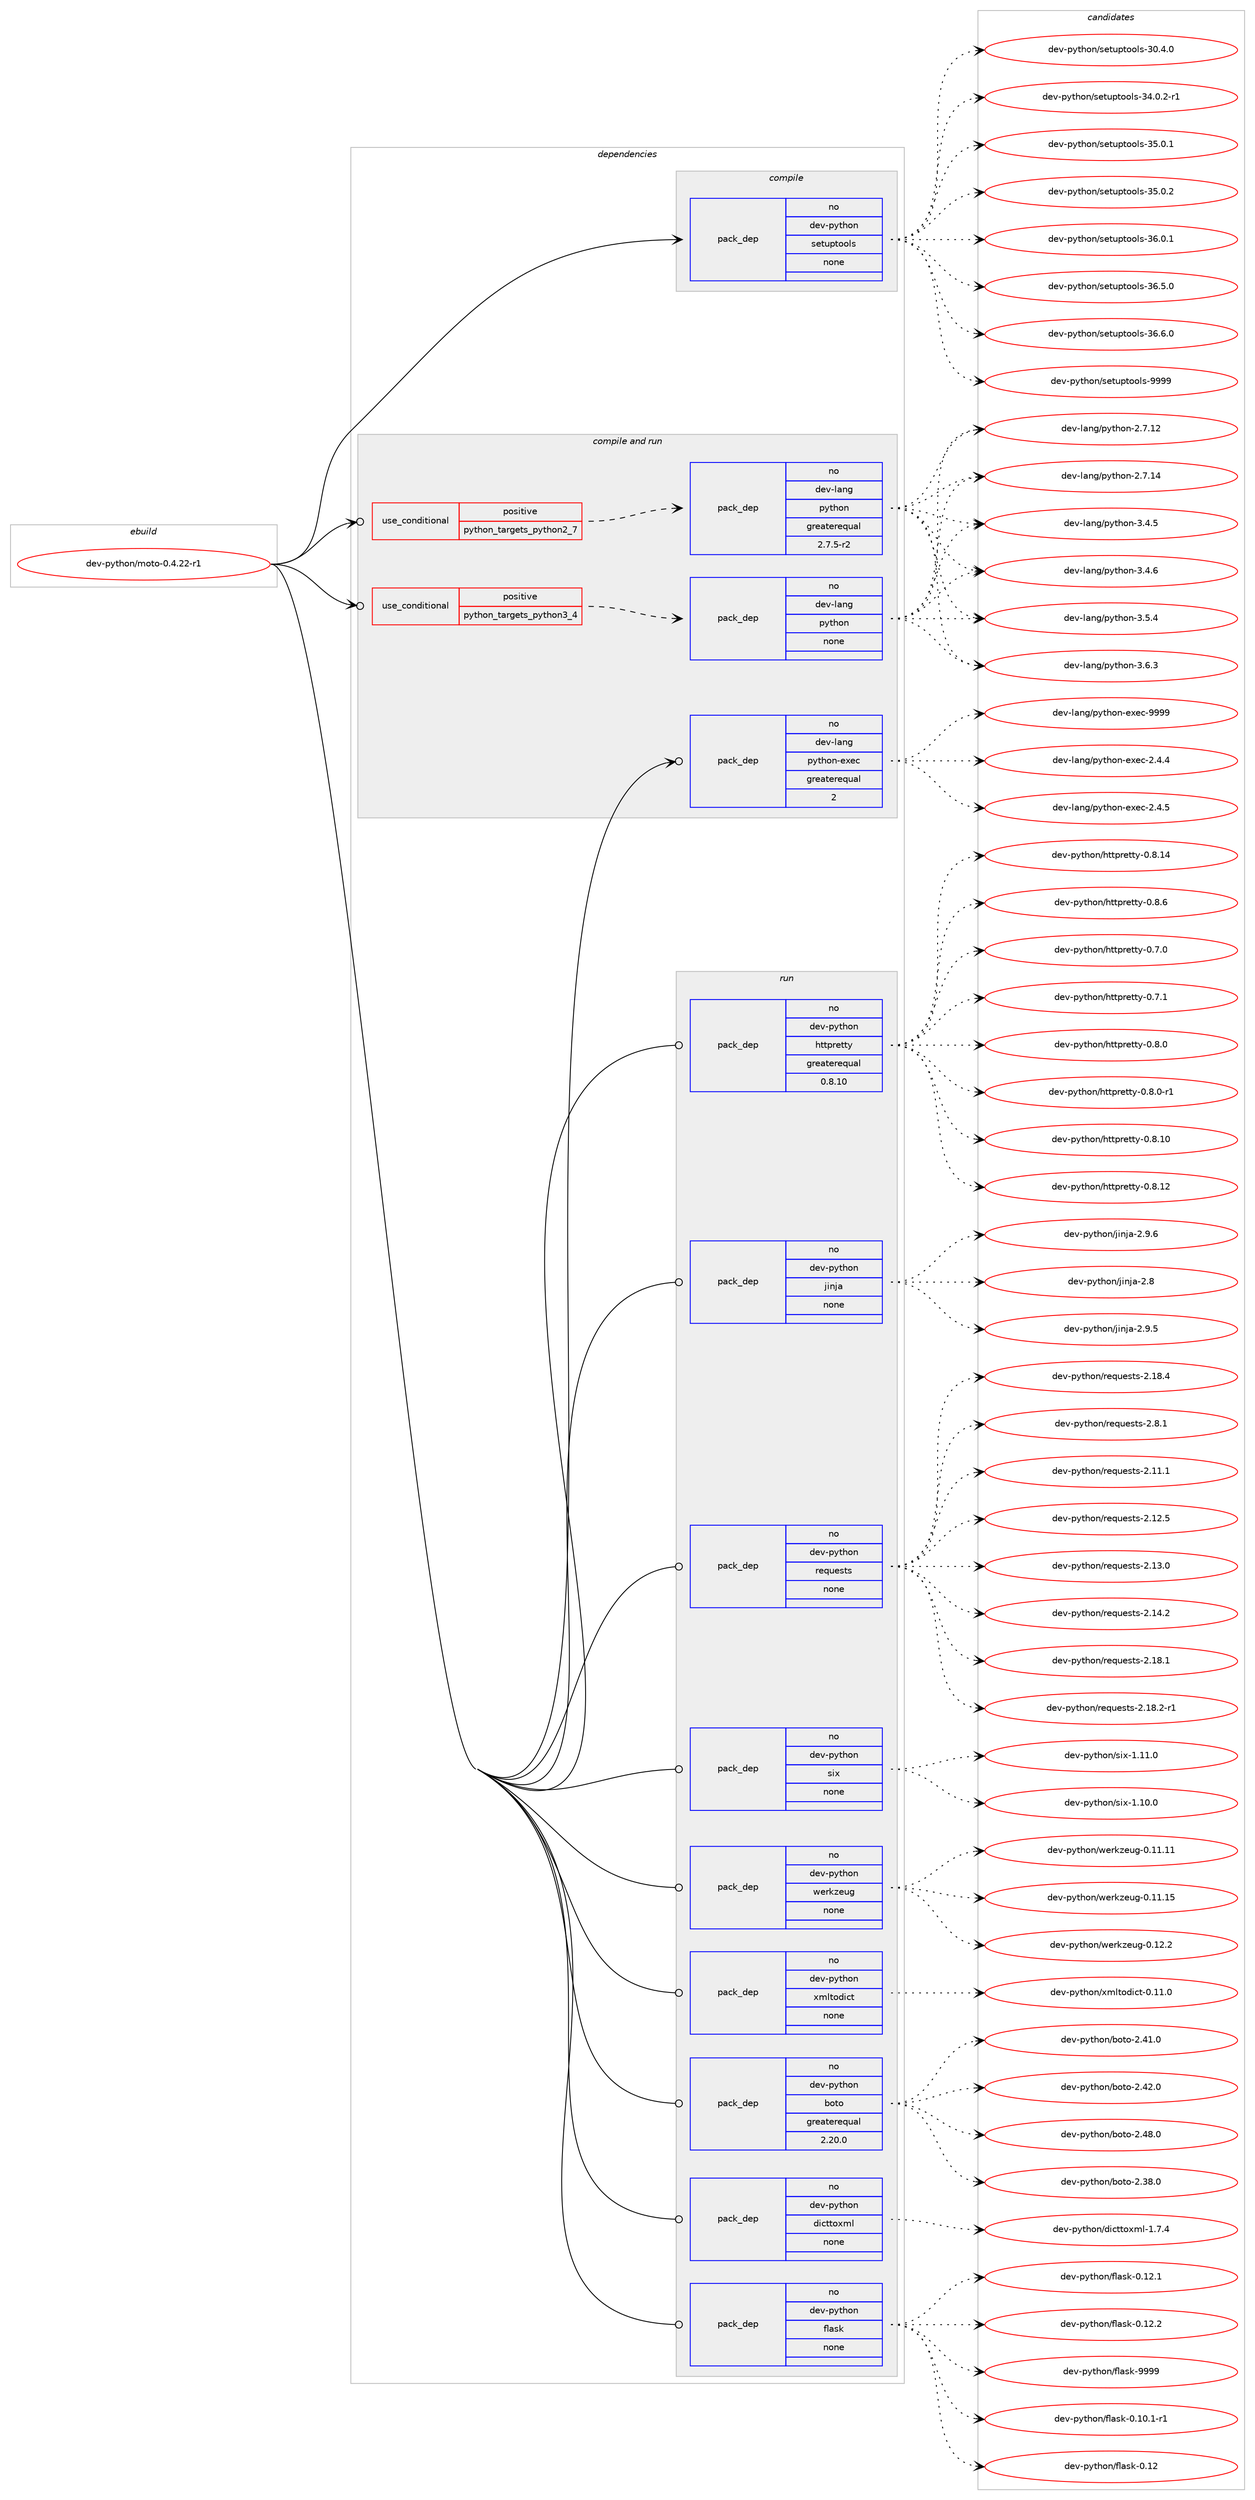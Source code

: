 digraph prolog {

# *************
# Graph options
# *************

newrank=true;
concentrate=true;
compound=true;
graph [rankdir=LR,fontname=Helvetica,fontsize=10,ranksep=1.5];#, ranksep=2.5, nodesep=0.2];
edge  [arrowhead=vee];
node  [fontname=Helvetica,fontsize=10];

# **********
# The ebuild
# **********

subgraph cluster_leftcol {
color=gray;
rank=same;
label=<<i>ebuild</i>>;
id [label="dev-python/moto-0.4.22-r1", color=red, width=4, href="../dev-python/moto-0.4.22-r1.svg"];
}

# ****************
# The dependencies
# ****************

subgraph cluster_midcol {
color=gray;
label=<<i>dependencies</i>>;
subgraph cluster_compile {
fillcolor="#eeeeee";
style=filled;
label=<<i>compile</i>>;
subgraph pack127150 {
dependency166655 [label=<<TABLE BORDER="0" CELLBORDER="1" CELLSPACING="0" CELLPADDING="4" WIDTH="220"><TR><TD ROWSPAN="6" CELLPADDING="30">pack_dep</TD></TR><TR><TD WIDTH="110">no</TD></TR><TR><TD>dev-python</TD></TR><TR><TD>setuptools</TD></TR><TR><TD>none</TD></TR><TR><TD></TD></TR></TABLE>>, shape=none, color=blue];
}
id:e -> dependency166655:w [weight=20,style="solid",arrowhead="vee"];
}
subgraph cluster_compileandrun {
fillcolor="#eeeeee";
style=filled;
label=<<i>compile and run</i>>;
subgraph cond35650 {
dependency166656 [label=<<TABLE BORDER="0" CELLBORDER="1" CELLSPACING="0" CELLPADDING="4"><TR><TD ROWSPAN="3" CELLPADDING="10">use_conditional</TD></TR><TR><TD>positive</TD></TR><TR><TD>python_targets_python2_7</TD></TR></TABLE>>, shape=none, color=red];
subgraph pack127151 {
dependency166657 [label=<<TABLE BORDER="0" CELLBORDER="1" CELLSPACING="0" CELLPADDING="4" WIDTH="220"><TR><TD ROWSPAN="6" CELLPADDING="30">pack_dep</TD></TR><TR><TD WIDTH="110">no</TD></TR><TR><TD>dev-lang</TD></TR><TR><TD>python</TD></TR><TR><TD>greaterequal</TD></TR><TR><TD>2.7.5-r2</TD></TR></TABLE>>, shape=none, color=blue];
}
dependency166656:e -> dependency166657:w [weight=20,style="dashed",arrowhead="vee"];
}
id:e -> dependency166656:w [weight=20,style="solid",arrowhead="odotvee"];
subgraph cond35651 {
dependency166658 [label=<<TABLE BORDER="0" CELLBORDER="1" CELLSPACING="0" CELLPADDING="4"><TR><TD ROWSPAN="3" CELLPADDING="10">use_conditional</TD></TR><TR><TD>positive</TD></TR><TR><TD>python_targets_python3_4</TD></TR></TABLE>>, shape=none, color=red];
subgraph pack127152 {
dependency166659 [label=<<TABLE BORDER="0" CELLBORDER="1" CELLSPACING="0" CELLPADDING="4" WIDTH="220"><TR><TD ROWSPAN="6" CELLPADDING="30">pack_dep</TD></TR><TR><TD WIDTH="110">no</TD></TR><TR><TD>dev-lang</TD></TR><TR><TD>python</TD></TR><TR><TD>none</TD></TR><TR><TD></TD></TR></TABLE>>, shape=none, color=blue];
}
dependency166658:e -> dependency166659:w [weight=20,style="dashed",arrowhead="vee"];
}
id:e -> dependency166658:w [weight=20,style="solid",arrowhead="odotvee"];
subgraph pack127153 {
dependency166660 [label=<<TABLE BORDER="0" CELLBORDER="1" CELLSPACING="0" CELLPADDING="4" WIDTH="220"><TR><TD ROWSPAN="6" CELLPADDING="30">pack_dep</TD></TR><TR><TD WIDTH="110">no</TD></TR><TR><TD>dev-lang</TD></TR><TR><TD>python-exec</TD></TR><TR><TD>greaterequal</TD></TR><TR><TD>2</TD></TR></TABLE>>, shape=none, color=blue];
}
id:e -> dependency166660:w [weight=20,style="solid",arrowhead="odotvee"];
}
subgraph cluster_run {
fillcolor="#eeeeee";
style=filled;
label=<<i>run</i>>;
subgraph pack127154 {
dependency166661 [label=<<TABLE BORDER="0" CELLBORDER="1" CELLSPACING="0" CELLPADDING="4" WIDTH="220"><TR><TD ROWSPAN="6" CELLPADDING="30">pack_dep</TD></TR><TR><TD WIDTH="110">no</TD></TR><TR><TD>dev-python</TD></TR><TR><TD>boto</TD></TR><TR><TD>greaterequal</TD></TR><TR><TD>2.20.0</TD></TR></TABLE>>, shape=none, color=blue];
}
id:e -> dependency166661:w [weight=20,style="solid",arrowhead="odot"];
subgraph pack127155 {
dependency166662 [label=<<TABLE BORDER="0" CELLBORDER="1" CELLSPACING="0" CELLPADDING="4" WIDTH="220"><TR><TD ROWSPAN="6" CELLPADDING="30">pack_dep</TD></TR><TR><TD WIDTH="110">no</TD></TR><TR><TD>dev-python</TD></TR><TR><TD>dicttoxml</TD></TR><TR><TD>none</TD></TR><TR><TD></TD></TR></TABLE>>, shape=none, color=blue];
}
id:e -> dependency166662:w [weight=20,style="solid",arrowhead="odot"];
subgraph pack127156 {
dependency166663 [label=<<TABLE BORDER="0" CELLBORDER="1" CELLSPACING="0" CELLPADDING="4" WIDTH="220"><TR><TD ROWSPAN="6" CELLPADDING="30">pack_dep</TD></TR><TR><TD WIDTH="110">no</TD></TR><TR><TD>dev-python</TD></TR><TR><TD>flask</TD></TR><TR><TD>none</TD></TR><TR><TD></TD></TR></TABLE>>, shape=none, color=blue];
}
id:e -> dependency166663:w [weight=20,style="solid",arrowhead="odot"];
subgraph pack127157 {
dependency166664 [label=<<TABLE BORDER="0" CELLBORDER="1" CELLSPACING="0" CELLPADDING="4" WIDTH="220"><TR><TD ROWSPAN="6" CELLPADDING="30">pack_dep</TD></TR><TR><TD WIDTH="110">no</TD></TR><TR><TD>dev-python</TD></TR><TR><TD>httpretty</TD></TR><TR><TD>greaterequal</TD></TR><TR><TD>0.8.10</TD></TR></TABLE>>, shape=none, color=blue];
}
id:e -> dependency166664:w [weight=20,style="solid",arrowhead="odot"];
subgraph pack127158 {
dependency166665 [label=<<TABLE BORDER="0" CELLBORDER="1" CELLSPACING="0" CELLPADDING="4" WIDTH="220"><TR><TD ROWSPAN="6" CELLPADDING="30">pack_dep</TD></TR><TR><TD WIDTH="110">no</TD></TR><TR><TD>dev-python</TD></TR><TR><TD>jinja</TD></TR><TR><TD>none</TD></TR><TR><TD></TD></TR></TABLE>>, shape=none, color=blue];
}
id:e -> dependency166665:w [weight=20,style="solid",arrowhead="odot"];
subgraph pack127159 {
dependency166666 [label=<<TABLE BORDER="0" CELLBORDER="1" CELLSPACING="0" CELLPADDING="4" WIDTH="220"><TR><TD ROWSPAN="6" CELLPADDING="30">pack_dep</TD></TR><TR><TD WIDTH="110">no</TD></TR><TR><TD>dev-python</TD></TR><TR><TD>requests</TD></TR><TR><TD>none</TD></TR><TR><TD></TD></TR></TABLE>>, shape=none, color=blue];
}
id:e -> dependency166666:w [weight=20,style="solid",arrowhead="odot"];
subgraph pack127160 {
dependency166667 [label=<<TABLE BORDER="0" CELLBORDER="1" CELLSPACING="0" CELLPADDING="4" WIDTH="220"><TR><TD ROWSPAN="6" CELLPADDING="30">pack_dep</TD></TR><TR><TD WIDTH="110">no</TD></TR><TR><TD>dev-python</TD></TR><TR><TD>six</TD></TR><TR><TD>none</TD></TR><TR><TD></TD></TR></TABLE>>, shape=none, color=blue];
}
id:e -> dependency166667:w [weight=20,style="solid",arrowhead="odot"];
subgraph pack127161 {
dependency166668 [label=<<TABLE BORDER="0" CELLBORDER="1" CELLSPACING="0" CELLPADDING="4" WIDTH="220"><TR><TD ROWSPAN="6" CELLPADDING="30">pack_dep</TD></TR><TR><TD WIDTH="110">no</TD></TR><TR><TD>dev-python</TD></TR><TR><TD>werkzeug</TD></TR><TR><TD>none</TD></TR><TR><TD></TD></TR></TABLE>>, shape=none, color=blue];
}
id:e -> dependency166668:w [weight=20,style="solid",arrowhead="odot"];
subgraph pack127162 {
dependency166669 [label=<<TABLE BORDER="0" CELLBORDER="1" CELLSPACING="0" CELLPADDING="4" WIDTH="220"><TR><TD ROWSPAN="6" CELLPADDING="30">pack_dep</TD></TR><TR><TD WIDTH="110">no</TD></TR><TR><TD>dev-python</TD></TR><TR><TD>xmltodict</TD></TR><TR><TD>none</TD></TR><TR><TD></TD></TR></TABLE>>, shape=none, color=blue];
}
id:e -> dependency166669:w [weight=20,style="solid",arrowhead="odot"];
}
}

# **************
# The candidates
# **************

subgraph cluster_choices {
rank=same;
color=gray;
label=<<i>candidates</i>>;

subgraph choice127150 {
color=black;
nodesep=1;
choice100101118451121211161041111104711510111611711211611111110811545514846524648 [label="dev-python/setuptools-30.4.0", color=red, width=4,href="../dev-python/setuptools-30.4.0.svg"];
choice1001011184511212111610411111047115101116117112116111111108115455152464846504511449 [label="dev-python/setuptools-34.0.2-r1", color=red, width=4,href="../dev-python/setuptools-34.0.2-r1.svg"];
choice100101118451121211161041111104711510111611711211611111110811545515346484649 [label="dev-python/setuptools-35.0.1", color=red, width=4,href="../dev-python/setuptools-35.0.1.svg"];
choice100101118451121211161041111104711510111611711211611111110811545515346484650 [label="dev-python/setuptools-35.0.2", color=red, width=4,href="../dev-python/setuptools-35.0.2.svg"];
choice100101118451121211161041111104711510111611711211611111110811545515446484649 [label="dev-python/setuptools-36.0.1", color=red, width=4,href="../dev-python/setuptools-36.0.1.svg"];
choice100101118451121211161041111104711510111611711211611111110811545515446534648 [label="dev-python/setuptools-36.5.0", color=red, width=4,href="../dev-python/setuptools-36.5.0.svg"];
choice100101118451121211161041111104711510111611711211611111110811545515446544648 [label="dev-python/setuptools-36.6.0", color=red, width=4,href="../dev-python/setuptools-36.6.0.svg"];
choice10010111845112121116104111110471151011161171121161111111081154557575757 [label="dev-python/setuptools-9999", color=red, width=4,href="../dev-python/setuptools-9999.svg"];
dependency166655:e -> choice100101118451121211161041111104711510111611711211611111110811545514846524648:w [style=dotted,weight="100"];
dependency166655:e -> choice1001011184511212111610411111047115101116117112116111111108115455152464846504511449:w [style=dotted,weight="100"];
dependency166655:e -> choice100101118451121211161041111104711510111611711211611111110811545515346484649:w [style=dotted,weight="100"];
dependency166655:e -> choice100101118451121211161041111104711510111611711211611111110811545515346484650:w [style=dotted,weight="100"];
dependency166655:e -> choice100101118451121211161041111104711510111611711211611111110811545515446484649:w [style=dotted,weight="100"];
dependency166655:e -> choice100101118451121211161041111104711510111611711211611111110811545515446534648:w [style=dotted,weight="100"];
dependency166655:e -> choice100101118451121211161041111104711510111611711211611111110811545515446544648:w [style=dotted,weight="100"];
dependency166655:e -> choice10010111845112121116104111110471151011161171121161111111081154557575757:w [style=dotted,weight="100"];
}
subgraph choice127151 {
color=black;
nodesep=1;
choice10010111845108971101034711212111610411111045504655464950 [label="dev-lang/python-2.7.12", color=red, width=4,href="../dev-lang/python-2.7.12.svg"];
choice10010111845108971101034711212111610411111045504655464952 [label="dev-lang/python-2.7.14", color=red, width=4,href="../dev-lang/python-2.7.14.svg"];
choice100101118451089711010347112121116104111110455146524653 [label="dev-lang/python-3.4.5", color=red, width=4,href="../dev-lang/python-3.4.5.svg"];
choice100101118451089711010347112121116104111110455146524654 [label="dev-lang/python-3.4.6", color=red, width=4,href="../dev-lang/python-3.4.6.svg"];
choice100101118451089711010347112121116104111110455146534652 [label="dev-lang/python-3.5.4", color=red, width=4,href="../dev-lang/python-3.5.4.svg"];
choice100101118451089711010347112121116104111110455146544651 [label="dev-lang/python-3.6.3", color=red, width=4,href="../dev-lang/python-3.6.3.svg"];
dependency166657:e -> choice10010111845108971101034711212111610411111045504655464950:w [style=dotted,weight="100"];
dependency166657:e -> choice10010111845108971101034711212111610411111045504655464952:w [style=dotted,weight="100"];
dependency166657:e -> choice100101118451089711010347112121116104111110455146524653:w [style=dotted,weight="100"];
dependency166657:e -> choice100101118451089711010347112121116104111110455146524654:w [style=dotted,weight="100"];
dependency166657:e -> choice100101118451089711010347112121116104111110455146534652:w [style=dotted,weight="100"];
dependency166657:e -> choice100101118451089711010347112121116104111110455146544651:w [style=dotted,weight="100"];
}
subgraph choice127152 {
color=black;
nodesep=1;
choice10010111845108971101034711212111610411111045504655464950 [label="dev-lang/python-2.7.12", color=red, width=4,href="../dev-lang/python-2.7.12.svg"];
choice10010111845108971101034711212111610411111045504655464952 [label="dev-lang/python-2.7.14", color=red, width=4,href="../dev-lang/python-2.7.14.svg"];
choice100101118451089711010347112121116104111110455146524653 [label="dev-lang/python-3.4.5", color=red, width=4,href="../dev-lang/python-3.4.5.svg"];
choice100101118451089711010347112121116104111110455146524654 [label="dev-lang/python-3.4.6", color=red, width=4,href="../dev-lang/python-3.4.6.svg"];
choice100101118451089711010347112121116104111110455146534652 [label="dev-lang/python-3.5.4", color=red, width=4,href="../dev-lang/python-3.5.4.svg"];
choice100101118451089711010347112121116104111110455146544651 [label="dev-lang/python-3.6.3", color=red, width=4,href="../dev-lang/python-3.6.3.svg"];
dependency166659:e -> choice10010111845108971101034711212111610411111045504655464950:w [style=dotted,weight="100"];
dependency166659:e -> choice10010111845108971101034711212111610411111045504655464952:w [style=dotted,weight="100"];
dependency166659:e -> choice100101118451089711010347112121116104111110455146524653:w [style=dotted,weight="100"];
dependency166659:e -> choice100101118451089711010347112121116104111110455146524654:w [style=dotted,weight="100"];
dependency166659:e -> choice100101118451089711010347112121116104111110455146534652:w [style=dotted,weight="100"];
dependency166659:e -> choice100101118451089711010347112121116104111110455146544651:w [style=dotted,weight="100"];
}
subgraph choice127153 {
color=black;
nodesep=1;
choice1001011184510897110103471121211161041111104510112010199455046524652 [label="dev-lang/python-exec-2.4.4", color=red, width=4,href="../dev-lang/python-exec-2.4.4.svg"];
choice1001011184510897110103471121211161041111104510112010199455046524653 [label="dev-lang/python-exec-2.4.5", color=red, width=4,href="../dev-lang/python-exec-2.4.5.svg"];
choice10010111845108971101034711212111610411111045101120101994557575757 [label="dev-lang/python-exec-9999", color=red, width=4,href="../dev-lang/python-exec-9999.svg"];
dependency166660:e -> choice1001011184510897110103471121211161041111104510112010199455046524652:w [style=dotted,weight="100"];
dependency166660:e -> choice1001011184510897110103471121211161041111104510112010199455046524653:w [style=dotted,weight="100"];
dependency166660:e -> choice10010111845108971101034711212111610411111045101120101994557575757:w [style=dotted,weight="100"];
}
subgraph choice127154 {
color=black;
nodesep=1;
choice10010111845112121116104111110479811111611145504651564648 [label="dev-python/boto-2.38.0", color=red, width=4,href="../dev-python/boto-2.38.0.svg"];
choice10010111845112121116104111110479811111611145504652494648 [label="dev-python/boto-2.41.0", color=red, width=4,href="../dev-python/boto-2.41.0.svg"];
choice10010111845112121116104111110479811111611145504652504648 [label="dev-python/boto-2.42.0", color=red, width=4,href="../dev-python/boto-2.42.0.svg"];
choice10010111845112121116104111110479811111611145504652564648 [label="dev-python/boto-2.48.0", color=red, width=4,href="../dev-python/boto-2.48.0.svg"];
dependency166661:e -> choice10010111845112121116104111110479811111611145504651564648:w [style=dotted,weight="100"];
dependency166661:e -> choice10010111845112121116104111110479811111611145504652494648:w [style=dotted,weight="100"];
dependency166661:e -> choice10010111845112121116104111110479811111611145504652504648:w [style=dotted,weight="100"];
dependency166661:e -> choice10010111845112121116104111110479811111611145504652564648:w [style=dotted,weight="100"];
}
subgraph choice127155 {
color=black;
nodesep=1;
choice100101118451121211161041111104710010599116116111120109108454946554652 [label="dev-python/dicttoxml-1.7.4", color=red, width=4,href="../dev-python/dicttoxml-1.7.4.svg"];
dependency166662:e -> choice100101118451121211161041111104710010599116116111120109108454946554652:w [style=dotted,weight="100"];
}
subgraph choice127156 {
color=black;
nodesep=1;
choice100101118451121211161041111104710210897115107454846494846494511449 [label="dev-python/flask-0.10.1-r1", color=red, width=4,href="../dev-python/flask-0.10.1-r1.svg"];
choice1001011184511212111610411111047102108971151074548464950 [label="dev-python/flask-0.12", color=red, width=4,href="../dev-python/flask-0.12.svg"];
choice10010111845112121116104111110471021089711510745484649504649 [label="dev-python/flask-0.12.1", color=red, width=4,href="../dev-python/flask-0.12.1.svg"];
choice10010111845112121116104111110471021089711510745484649504650 [label="dev-python/flask-0.12.2", color=red, width=4,href="../dev-python/flask-0.12.2.svg"];
choice1001011184511212111610411111047102108971151074557575757 [label="dev-python/flask-9999", color=red, width=4,href="../dev-python/flask-9999.svg"];
dependency166663:e -> choice100101118451121211161041111104710210897115107454846494846494511449:w [style=dotted,weight="100"];
dependency166663:e -> choice1001011184511212111610411111047102108971151074548464950:w [style=dotted,weight="100"];
dependency166663:e -> choice10010111845112121116104111110471021089711510745484649504649:w [style=dotted,weight="100"];
dependency166663:e -> choice10010111845112121116104111110471021089711510745484649504650:w [style=dotted,weight="100"];
dependency166663:e -> choice1001011184511212111610411111047102108971151074557575757:w [style=dotted,weight="100"];
}
subgraph choice127157 {
color=black;
nodesep=1;
choice1001011184511212111610411111047104116116112114101116116121454846554648 [label="dev-python/httpretty-0.7.0", color=red, width=4,href="../dev-python/httpretty-0.7.0.svg"];
choice1001011184511212111610411111047104116116112114101116116121454846554649 [label="dev-python/httpretty-0.7.1", color=red, width=4,href="../dev-python/httpretty-0.7.1.svg"];
choice1001011184511212111610411111047104116116112114101116116121454846564648 [label="dev-python/httpretty-0.8.0", color=red, width=4,href="../dev-python/httpretty-0.8.0.svg"];
choice10010111845112121116104111110471041161161121141011161161214548465646484511449 [label="dev-python/httpretty-0.8.0-r1", color=red, width=4,href="../dev-python/httpretty-0.8.0-r1.svg"];
choice100101118451121211161041111104710411611611211410111611612145484656464948 [label="dev-python/httpretty-0.8.10", color=red, width=4,href="../dev-python/httpretty-0.8.10.svg"];
choice100101118451121211161041111104710411611611211410111611612145484656464950 [label="dev-python/httpretty-0.8.12", color=red, width=4,href="../dev-python/httpretty-0.8.12.svg"];
choice100101118451121211161041111104710411611611211410111611612145484656464952 [label="dev-python/httpretty-0.8.14", color=red, width=4,href="../dev-python/httpretty-0.8.14.svg"];
choice1001011184511212111610411111047104116116112114101116116121454846564654 [label="dev-python/httpretty-0.8.6", color=red, width=4,href="../dev-python/httpretty-0.8.6.svg"];
dependency166664:e -> choice1001011184511212111610411111047104116116112114101116116121454846554648:w [style=dotted,weight="100"];
dependency166664:e -> choice1001011184511212111610411111047104116116112114101116116121454846554649:w [style=dotted,weight="100"];
dependency166664:e -> choice1001011184511212111610411111047104116116112114101116116121454846564648:w [style=dotted,weight="100"];
dependency166664:e -> choice10010111845112121116104111110471041161161121141011161161214548465646484511449:w [style=dotted,weight="100"];
dependency166664:e -> choice100101118451121211161041111104710411611611211410111611612145484656464948:w [style=dotted,weight="100"];
dependency166664:e -> choice100101118451121211161041111104710411611611211410111611612145484656464950:w [style=dotted,weight="100"];
dependency166664:e -> choice100101118451121211161041111104710411611611211410111611612145484656464952:w [style=dotted,weight="100"];
dependency166664:e -> choice1001011184511212111610411111047104116116112114101116116121454846564654:w [style=dotted,weight="100"];
}
subgraph choice127158 {
color=black;
nodesep=1;
choice10010111845112121116104111110471061051101069745504656 [label="dev-python/jinja-2.8", color=red, width=4,href="../dev-python/jinja-2.8.svg"];
choice100101118451121211161041111104710610511010697455046574653 [label="dev-python/jinja-2.9.5", color=red, width=4,href="../dev-python/jinja-2.9.5.svg"];
choice100101118451121211161041111104710610511010697455046574654 [label="dev-python/jinja-2.9.6", color=red, width=4,href="../dev-python/jinja-2.9.6.svg"];
dependency166665:e -> choice10010111845112121116104111110471061051101069745504656:w [style=dotted,weight="100"];
dependency166665:e -> choice100101118451121211161041111104710610511010697455046574653:w [style=dotted,weight="100"];
dependency166665:e -> choice100101118451121211161041111104710610511010697455046574654:w [style=dotted,weight="100"];
}
subgraph choice127159 {
color=black;
nodesep=1;
choice100101118451121211161041111104711410111311710111511611545504649494649 [label="dev-python/requests-2.11.1", color=red, width=4,href="../dev-python/requests-2.11.1.svg"];
choice100101118451121211161041111104711410111311710111511611545504649504653 [label="dev-python/requests-2.12.5", color=red, width=4,href="../dev-python/requests-2.12.5.svg"];
choice100101118451121211161041111104711410111311710111511611545504649514648 [label="dev-python/requests-2.13.0", color=red, width=4,href="../dev-python/requests-2.13.0.svg"];
choice100101118451121211161041111104711410111311710111511611545504649524650 [label="dev-python/requests-2.14.2", color=red, width=4,href="../dev-python/requests-2.14.2.svg"];
choice100101118451121211161041111104711410111311710111511611545504649564649 [label="dev-python/requests-2.18.1", color=red, width=4,href="../dev-python/requests-2.18.1.svg"];
choice1001011184511212111610411111047114101113117101115116115455046495646504511449 [label="dev-python/requests-2.18.2-r1", color=red, width=4,href="../dev-python/requests-2.18.2-r1.svg"];
choice100101118451121211161041111104711410111311710111511611545504649564652 [label="dev-python/requests-2.18.4", color=red, width=4,href="../dev-python/requests-2.18.4.svg"];
choice1001011184511212111610411111047114101113117101115116115455046564649 [label="dev-python/requests-2.8.1", color=red, width=4,href="../dev-python/requests-2.8.1.svg"];
dependency166666:e -> choice100101118451121211161041111104711410111311710111511611545504649494649:w [style=dotted,weight="100"];
dependency166666:e -> choice100101118451121211161041111104711410111311710111511611545504649504653:w [style=dotted,weight="100"];
dependency166666:e -> choice100101118451121211161041111104711410111311710111511611545504649514648:w [style=dotted,weight="100"];
dependency166666:e -> choice100101118451121211161041111104711410111311710111511611545504649524650:w [style=dotted,weight="100"];
dependency166666:e -> choice100101118451121211161041111104711410111311710111511611545504649564649:w [style=dotted,weight="100"];
dependency166666:e -> choice1001011184511212111610411111047114101113117101115116115455046495646504511449:w [style=dotted,weight="100"];
dependency166666:e -> choice100101118451121211161041111104711410111311710111511611545504649564652:w [style=dotted,weight="100"];
dependency166666:e -> choice1001011184511212111610411111047114101113117101115116115455046564649:w [style=dotted,weight="100"];
}
subgraph choice127160 {
color=black;
nodesep=1;
choice100101118451121211161041111104711510512045494649484648 [label="dev-python/six-1.10.0", color=red, width=4,href="../dev-python/six-1.10.0.svg"];
choice100101118451121211161041111104711510512045494649494648 [label="dev-python/six-1.11.0", color=red, width=4,href="../dev-python/six-1.11.0.svg"];
dependency166667:e -> choice100101118451121211161041111104711510512045494649484648:w [style=dotted,weight="100"];
dependency166667:e -> choice100101118451121211161041111104711510512045494649494648:w [style=dotted,weight="100"];
}
subgraph choice127161 {
color=black;
nodesep=1;
choice10010111845112121116104111110471191011141071221011171034548464949464949 [label="dev-python/werkzeug-0.11.11", color=red, width=4,href="../dev-python/werkzeug-0.11.11.svg"];
choice10010111845112121116104111110471191011141071221011171034548464949464953 [label="dev-python/werkzeug-0.11.15", color=red, width=4,href="../dev-python/werkzeug-0.11.15.svg"];
choice100101118451121211161041111104711910111410712210111710345484649504650 [label="dev-python/werkzeug-0.12.2", color=red, width=4,href="../dev-python/werkzeug-0.12.2.svg"];
dependency166668:e -> choice10010111845112121116104111110471191011141071221011171034548464949464949:w [style=dotted,weight="100"];
dependency166668:e -> choice10010111845112121116104111110471191011141071221011171034548464949464953:w [style=dotted,weight="100"];
dependency166668:e -> choice100101118451121211161041111104711910111410712210111710345484649504650:w [style=dotted,weight="100"];
}
subgraph choice127162 {
color=black;
nodesep=1;
choice10010111845112121116104111110471201091081161111001059911645484649494648 [label="dev-python/xmltodict-0.11.0", color=red, width=4,href="../dev-python/xmltodict-0.11.0.svg"];
dependency166669:e -> choice10010111845112121116104111110471201091081161111001059911645484649494648:w [style=dotted,weight="100"];
}
}

}
